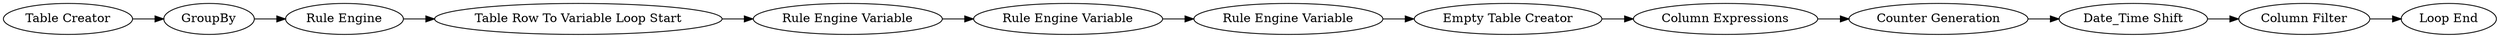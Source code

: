 digraph {
	6 -> 3
	4 -> 5
	10 -> 14
	3 -> 8
	2 -> 6
	12 -> 4
	8 -> 11
	11 -> 12
	9 -> 10
	14 -> 13
	5 -> 9
	15 -> 2
	5 [label="Column Expressions"]
	13 [label="Loop End"]
	12 [label="Rule Engine Variable"]
	9 [label="Counter Generation"]
	11 [label="Rule Engine Variable"]
	4 [label="Empty Table Creator"]
	6 [label="Rule Engine"]
	8 [label="Rule Engine Variable"]
	15 [label="Table Creator"]
	14 [label="Column Filter"]
	3 [label="Table Row To Variable Loop Start"]
	2 [label=GroupBy]
	10 [label="Date_Time Shift"]
	rankdir=LR
}
